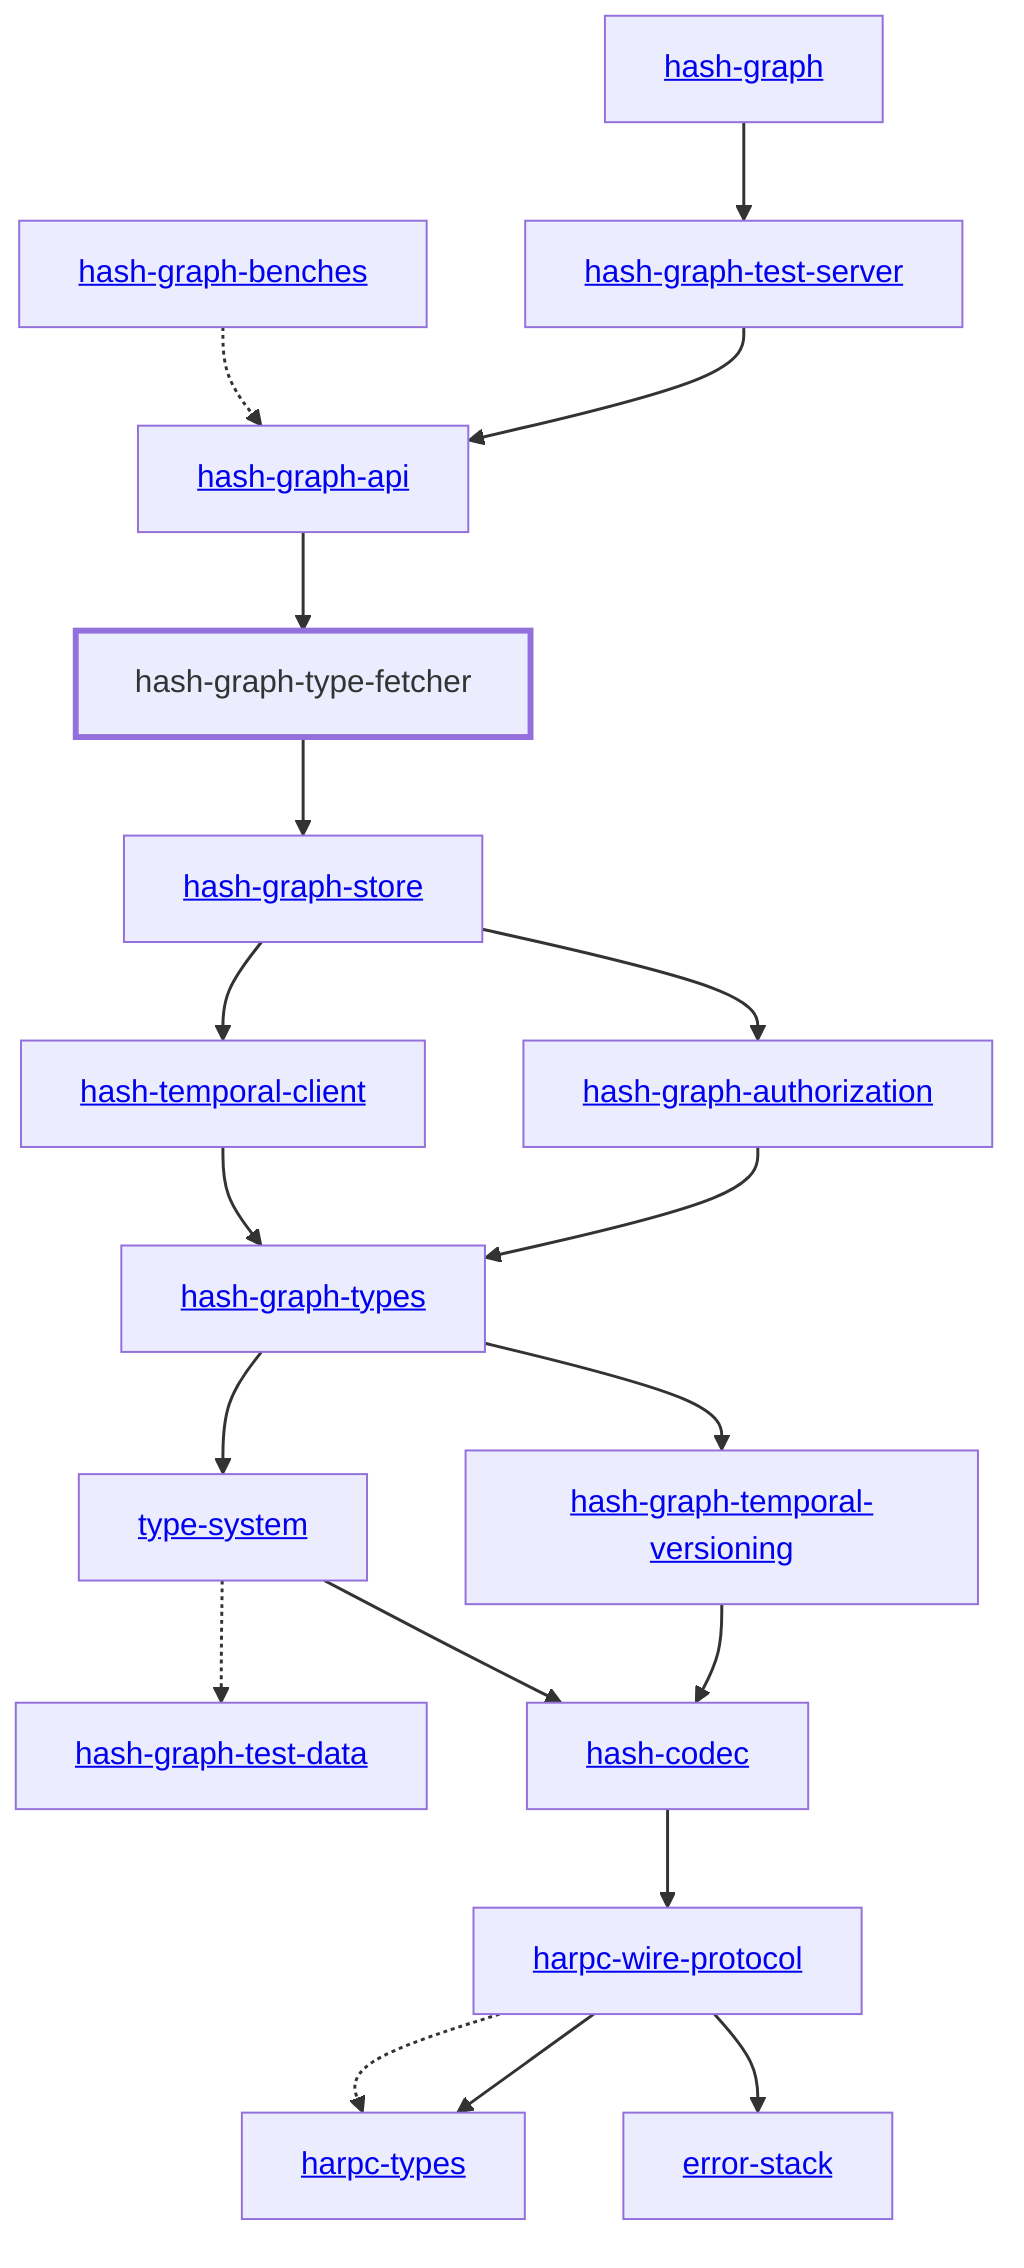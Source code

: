 graph TD
    %% Configure the diagram
    linkStyle default stroke-width:1.5px
    classDef default stroke-width:1px
    classDef root stroke-width:3px
    classDef dev stroke-width:1px
    classDef build stroke-width:1px
    %% Legend
    %% --> : Normal dependency
    %% -.-> : Dev dependency
    %% ---> : Build dependency
    0[hash-graph-type-fetcher]
    class 0 root
    1[<a href="../type_system/index.html">type-system</a>]
    2[<a href="../hash_temporal_client/index.html">hash-temporal-client</a>]
    3[<a href="../hash_graph_types/index.html">hash-graph-types</a>]
    4[<a href="../hash_graph_temporal_versioning/index.html">hash-graph-temporal-versioning</a>]
    5[<a href="../hash_graph_store/index.html">hash-graph-store</a>]
    6[<a href="../hash_graph_authorization/index.html">hash-graph-authorization</a>]
    7[<a href="../error_stack/index.html">error-stack</a>]
    8[<a href="../hash_graph_test_data/index.html">hash-graph-test-data</a>]
    class 8 dev
    9[<a href="../hash_codec/index.html">hash-codec</a>]
    10[<a href="../harpc_types/index.html">harpc-types</a>]
    11[<a href="../harpc_wire_protocol/index.html">harpc-wire-protocol</a>]
    12[<a href="../hash_graph/index.html">hash-graph</a>]
    13[<a href="../hash_graph_api/index.html">hash-graph-api</a>]
    14[<a href="../hash_graph_benches/index.html">hash-graph-benches</a>]
    15[<a href="../hash_graph_test_server/index.html">hash-graph-test-server</a>]
    class 15 dev
    0 --> 5
    1 -.-> 8
    1 --> 9
    2 --> 3
    3 --> 1
    3 --> 4
    4 --> 9
    5 --> 2
    5 --> 6
    6 --> 3
    9 --> 11
    11 -.-> 10
    11 --> 10
    11 --> 7
    13 --> 0
    14 -.-> 13
    15 --> 13
    12 --> 15